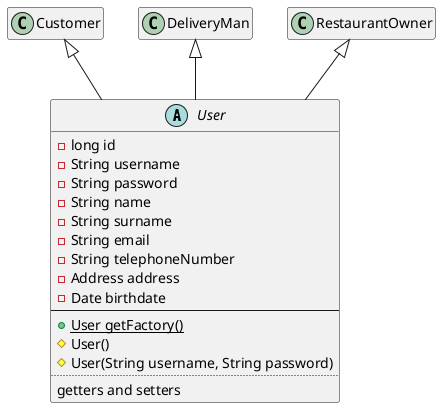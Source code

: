 @startuml user
abstract class User {
  -long id
  -String username
  -String password
  -String name
  -String surname
  -String email
  -String telephoneNumber
  -Address address
  -Date birthdate
  --
  +User {static} getFactory()
  #User()
  #User(String username, String password)
  ..
  getters and setters
}

class Customer {
}

class DeliveryMan {
}

class RestaurantOwner {
}

hide Customer fields
hide Customer methods
hide DeliveryMan fields
hide DeliveryMan methods
hide RestaurantOwner fields
hide RestaurantOwner methods

Customer <|-- User
DeliveryMan <|-- User
RestaurantOwner <|-- User

@enduml